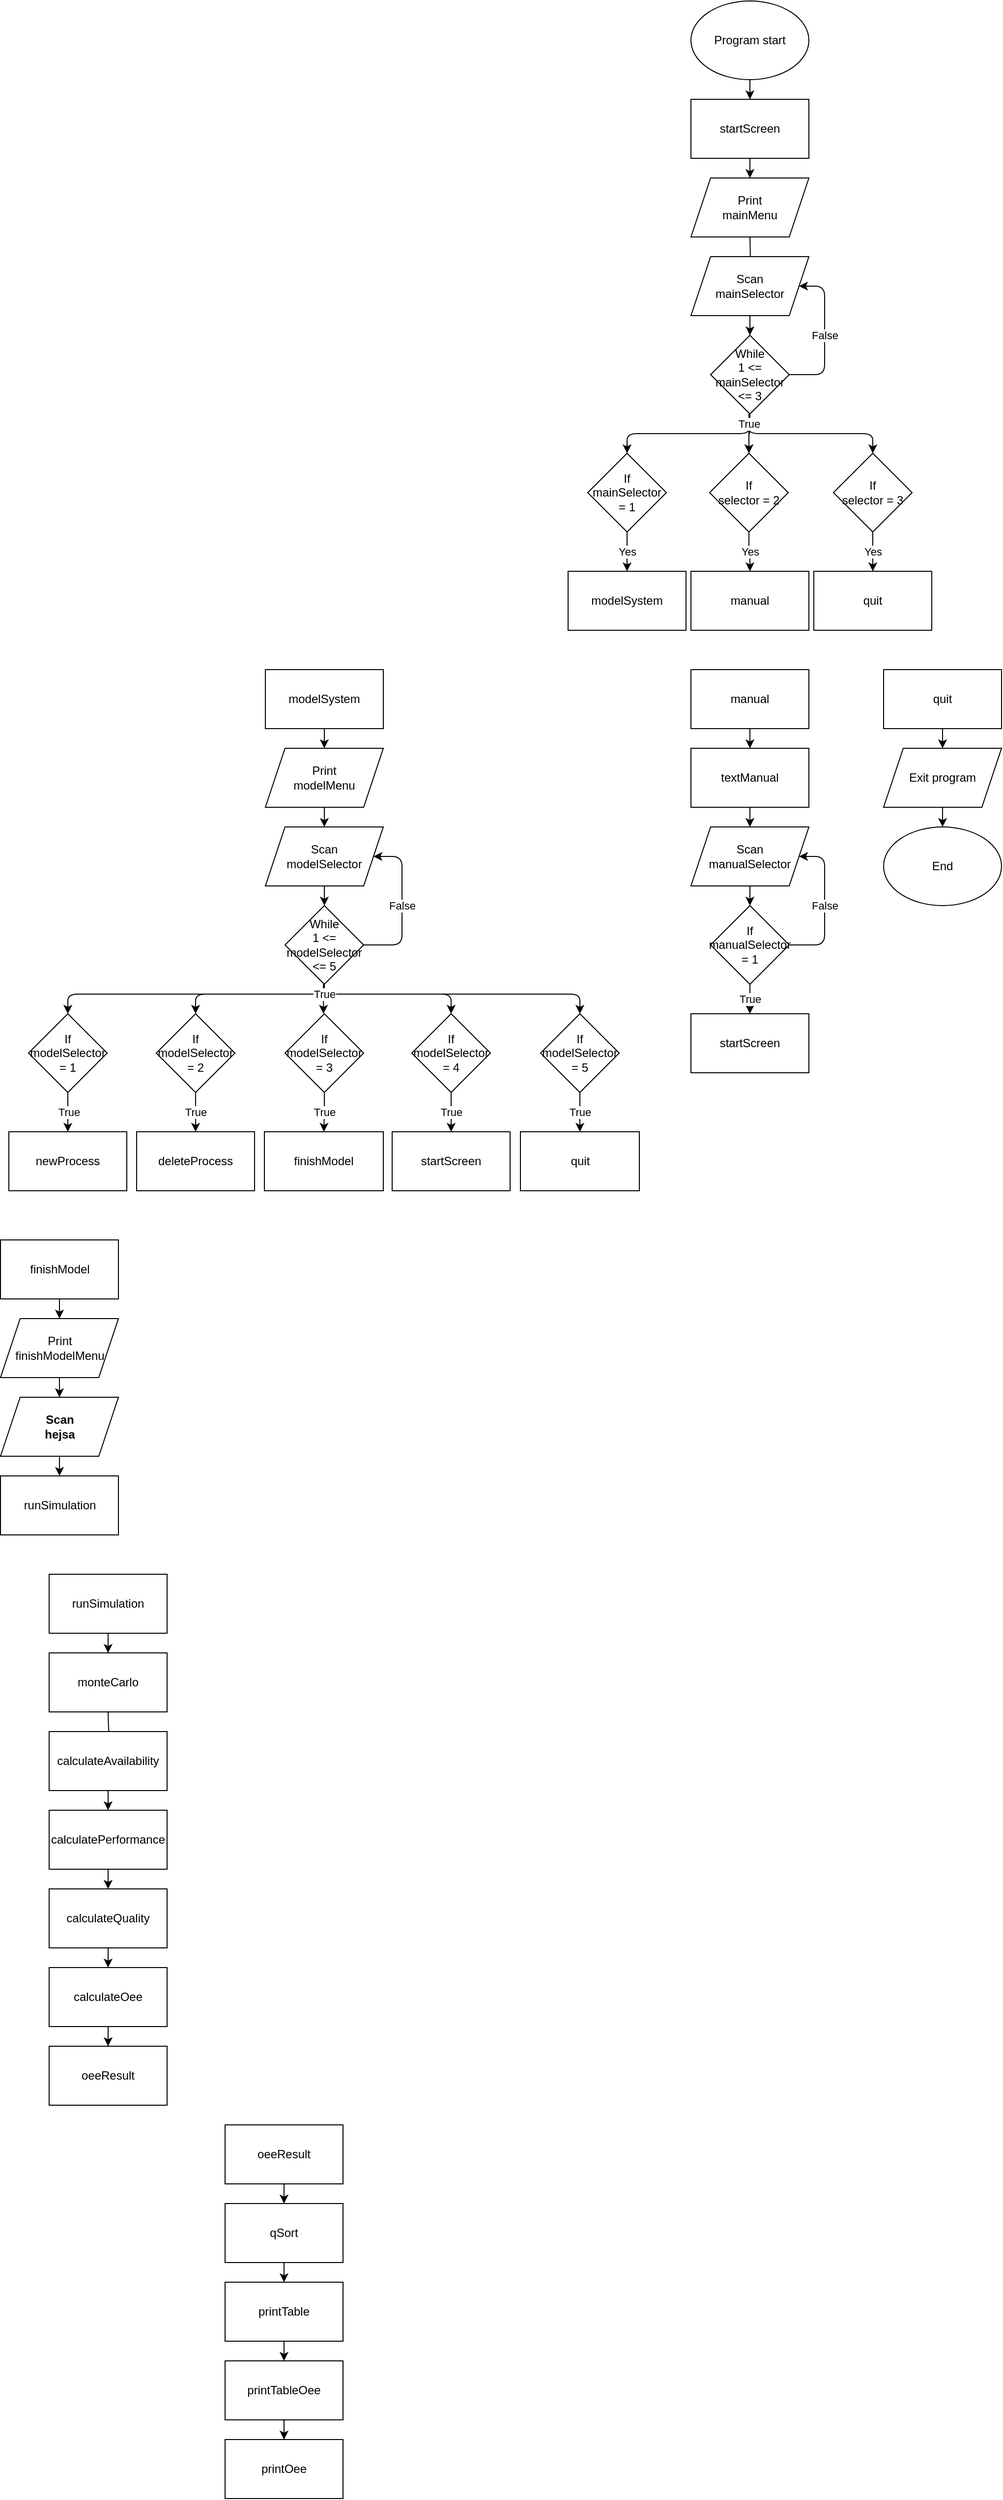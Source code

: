 <mxfile version="13.10.1" type="device"><diagram id="C5RBs43oDa-KdzZeNtuy" name="Page-1"><mxGraphModel dx="2012" dy="635" grid="1" gridSize="10" guides="1" tooltips="1" connect="1" arrows="1" fold="1" page="1" pageScale="1" pageWidth="827" pageHeight="1169" background="none" math="0" shadow="0"><root><mxCell id="WIyWlLk6GJQsqaUBKTNV-0"/><mxCell id="WIyWlLk6GJQsqaUBKTNV-1" parent="WIyWlLk6GJQsqaUBKTNV-0"/><mxCell id="Y6845m8F65V2ZjoOAZTr-5" value="" style="edgeStyle=orthogonalEdgeStyle;orthogonalLoop=1;jettySize=auto;html=1;" parent="WIyWlLk6GJQsqaUBKTNV-1" source="Y6845m8F65V2ZjoOAZTr-3" target="Y6845m8F65V2ZjoOAZTr-4" edge="1"><mxGeometry relative="1" as="geometry"/></mxCell><mxCell id="Y6845m8F65V2ZjoOAZTr-3" value="Program start" style="ellipse;whiteSpace=wrap;html=1;" parent="WIyWlLk6GJQsqaUBKTNV-1" vertex="1"><mxGeometry x="144" y="40" width="120" height="80" as="geometry"/></mxCell><mxCell id="Y6845m8F65V2ZjoOAZTr-13" style="edgeStyle=orthogonalEdgeStyle;orthogonalLoop=1;jettySize=auto;html=1;exitX=0.5;exitY=1;exitDx=0;exitDy=0;entryX=0.5;entryY=0;entryDx=0;entryDy=0;" parent="WIyWlLk6GJQsqaUBKTNV-1" source="tN94uRKfrZ_Wd-5JAV-R-39" target="Y6845m8F65V2ZjoOAZTr-11" edge="1"><mxGeometry relative="1" as="geometry"><Array as="points"><mxPoint x="203" y="460"/><mxPoint x="203" y="480"/><mxPoint x="79" y="480"/></Array><mxPoint x="173" y="460" as="sourcePoint"/></mxGeometry></mxCell><mxCell id="Y6845m8F65V2ZjoOAZTr-16" style="edgeStyle=orthogonalEdgeStyle;orthogonalLoop=1;jettySize=auto;html=1;exitX=0.5;exitY=1;exitDx=0;exitDy=0;entryX=0.5;entryY=0;entryDx=0;entryDy=0;" parent="WIyWlLk6GJQsqaUBKTNV-1" source="tN94uRKfrZ_Wd-5JAV-R-39" target="Y6845m8F65V2ZjoOAZTr-14" edge="1"><mxGeometry relative="1" as="geometry"><Array as="points"><mxPoint x="203" y="460"/><mxPoint x="203" y="480"/><mxPoint x="329" y="480"/></Array><mxPoint x="233" y="460" as="sourcePoint"/></mxGeometry></mxCell><mxCell id="tN94uRKfrZ_Wd-5JAV-R-24" value="" style="edgeStyle=orthogonalEdgeStyle;orthogonalLoop=1;jettySize=auto;html=1;" edge="1" parent="WIyWlLk6GJQsqaUBKTNV-1" target="tN94uRKfrZ_Wd-5JAV-R-23"><mxGeometry relative="1" as="geometry"><mxPoint x="204" y="280" as="sourcePoint"/></mxGeometry></mxCell><mxCell id="tN94uRKfrZ_Wd-5JAV-R-28" value="" style="edgeStyle=orthogonalEdgeStyle;orthogonalLoop=1;jettySize=auto;html=1;" edge="1" parent="WIyWlLk6GJQsqaUBKTNV-1" source="Y6845m8F65V2ZjoOAZTr-4" target="tN94uRKfrZ_Wd-5JAV-R-27"><mxGeometry relative="1" as="geometry"/></mxCell><mxCell id="Y6845m8F65V2ZjoOAZTr-4" value="startScreen" style="whiteSpace=wrap;html=1;" parent="WIyWlLk6GJQsqaUBKTNV-1" vertex="1"><mxGeometry x="144" y="140" width="120" height="60" as="geometry"/></mxCell><mxCell id="Y6845m8F65V2ZjoOAZTr-27" value="Yes" style="edgeStyle=orthogonalEdgeStyle;orthogonalLoop=1;jettySize=auto;html=1;" parent="WIyWlLk6GJQsqaUBKTNV-1" source="Y6845m8F65V2ZjoOAZTr-9" target="Y6845m8F65V2ZjoOAZTr-26" edge="1"><mxGeometry relative="1" as="geometry"/></mxCell><mxCell id="Y6845m8F65V2ZjoOAZTr-9" value="If&lt;br&gt;selector&amp;nbsp;= 2" style="rhombus;whiteSpace=wrap;html=1;" parent="WIyWlLk6GJQsqaUBKTNV-1" vertex="1"><mxGeometry x="163" y="500" width="80" height="80" as="geometry"/></mxCell><mxCell id="Y6845m8F65V2ZjoOAZTr-23" value="Yes" style="edgeStyle=orthogonalEdgeStyle;orthogonalLoop=1;jettySize=auto;html=1;" parent="WIyWlLk6GJQsqaUBKTNV-1" source="Y6845m8F65V2ZjoOAZTr-11" target="Y6845m8F65V2ZjoOAZTr-22" edge="1"><mxGeometry relative="1" as="geometry"/></mxCell><mxCell id="Y6845m8F65V2ZjoOAZTr-11" value="&lt;span&gt;If&lt;br&gt;mainSelector = 1&lt;/span&gt;" style="rhombus;whiteSpace=wrap;html=1;" parent="WIyWlLk6GJQsqaUBKTNV-1" vertex="1"><mxGeometry x="39" y="500" width="80" height="80" as="geometry"/></mxCell><mxCell id="Y6845m8F65V2ZjoOAZTr-25" value="Yes" style="edgeStyle=orthogonalEdgeStyle;orthogonalLoop=1;jettySize=auto;html=1;" parent="WIyWlLk6GJQsqaUBKTNV-1" source="Y6845m8F65V2ZjoOAZTr-14" target="Y6845m8F65V2ZjoOAZTr-24" edge="1"><mxGeometry relative="1" as="geometry"/></mxCell><mxCell id="Y6845m8F65V2ZjoOAZTr-14" value="If&lt;br&gt;selector&amp;nbsp;= 3" style="rhombus;whiteSpace=wrap;html=1;" parent="WIyWlLk6GJQsqaUBKTNV-1" vertex="1"><mxGeometry x="289" y="500" width="80" height="80" as="geometry"/></mxCell><mxCell id="Y6845m8F65V2ZjoOAZTr-22" value="modelSystem" style="whiteSpace=wrap;html=1;" parent="WIyWlLk6GJQsqaUBKTNV-1" vertex="1"><mxGeometry x="19" y="620" width="120" height="60" as="geometry"/></mxCell><mxCell id="Y6845m8F65V2ZjoOAZTr-24" value="quit" style="whiteSpace=wrap;html=1;" parent="WIyWlLk6GJQsqaUBKTNV-1" vertex="1"><mxGeometry x="269" y="620" width="120" height="60" as="geometry"/></mxCell><mxCell id="Y6845m8F65V2ZjoOAZTr-26" value="manual" style="whiteSpace=wrap;html=1;" parent="WIyWlLk6GJQsqaUBKTNV-1" vertex="1"><mxGeometry x="144" y="620" width="120" height="60" as="geometry"/></mxCell><mxCell id="Y6845m8F65V2ZjoOAZTr-36" value="" style="edgeStyle=orthogonalEdgeStyle;orthogonalLoop=1;jettySize=auto;html=1;" parent="WIyWlLk6GJQsqaUBKTNV-1" source="Y6845m8F65V2ZjoOAZTr-30" edge="1"><mxGeometry relative="1" as="geometry"><mxPoint x="-229" y="800" as="targetPoint"/></mxGeometry></mxCell><mxCell id="Y6845m8F65V2ZjoOAZTr-30" value="modelSystem" style="whiteSpace=wrap;html=1;" parent="WIyWlLk6GJQsqaUBKTNV-1" vertex="1"><mxGeometry x="-289" y="720" width="120" height="60" as="geometry"/></mxCell><mxCell id="tN94uRKfrZ_Wd-5JAV-R-14" value="" style="edgeStyle=orthogonalEdgeStyle;orthogonalLoop=1;jettySize=auto;html=1;" edge="1" parent="WIyWlLk6GJQsqaUBKTNV-1" source="Y6845m8F65V2ZjoOAZTr-31" target="tN94uRKfrZ_Wd-5JAV-R-13"><mxGeometry relative="1" as="geometry"/></mxCell><mxCell id="Y6845m8F65V2ZjoOAZTr-31" value="manual" style="whiteSpace=wrap;html=1;" parent="WIyWlLk6GJQsqaUBKTNV-1" vertex="1"><mxGeometry x="144" y="720" width="120" height="60" as="geometry"/></mxCell><mxCell id="tN94uRKfrZ_Wd-5JAV-R-22" value="" style="edgeStyle=orthogonalEdgeStyle;orthogonalLoop=1;jettySize=auto;html=1;" edge="1" parent="WIyWlLk6GJQsqaUBKTNV-1" source="Y6845m8F65V2ZjoOAZTr-32"><mxGeometry relative="1" as="geometry"><mxPoint x="399.941" y="800" as="targetPoint"/></mxGeometry></mxCell><mxCell id="Y6845m8F65V2ZjoOAZTr-32" value="quit" style="whiteSpace=wrap;html=1;" parent="WIyWlLk6GJQsqaUBKTNV-1" vertex="1"><mxGeometry x="340" y="720" width="120" height="60" as="geometry"/></mxCell><mxCell id="Y6845m8F65V2ZjoOAZTr-51" value="True" style="edgeStyle=orthogonalEdgeStyle;orthogonalLoop=1;jettySize=auto;html=1;" parent="WIyWlLk6GJQsqaUBKTNV-1" source="Y6845m8F65V2ZjoOAZTr-37" edge="1"><mxGeometry relative="1" as="geometry"><mxPoint x="-490" y="1190" as="targetPoint"/></mxGeometry></mxCell><mxCell id="Y6845m8F65V2ZjoOAZTr-37" value="If&lt;br&gt;modelSelector = 1" style="rhombus;whiteSpace=wrap;html=1;" parent="WIyWlLk6GJQsqaUBKTNV-1" vertex="1"><mxGeometry x="-530" y="1070" width="80" height="80" as="geometry"/></mxCell><mxCell id="Y6845m8F65V2ZjoOAZTr-55" value="True" style="edgeStyle=orthogonalEdgeStyle;orthogonalLoop=1;jettySize=auto;html=1;" parent="WIyWlLk6GJQsqaUBKTNV-1" source="Y6845m8F65V2ZjoOAZTr-40" target="Y6845m8F65V2ZjoOAZTr-54" edge="1"><mxGeometry relative="1" as="geometry"/></mxCell><mxCell id="Y6845m8F65V2ZjoOAZTr-40" value="If&lt;br&gt;modelSelector = 2" style="rhombus;whiteSpace=wrap;html=1;" parent="WIyWlLk6GJQsqaUBKTNV-1" vertex="1"><mxGeometry x="-400" y="1070" width="80" height="80" as="geometry"/></mxCell><mxCell id="Y6845m8F65V2ZjoOAZTr-57" value="True" style="edgeStyle=orthogonalEdgeStyle;orthogonalLoop=1;jettySize=auto;html=1;" parent="WIyWlLk6GJQsqaUBKTNV-1" source="Y6845m8F65V2ZjoOAZTr-41" target="Y6845m8F65V2ZjoOAZTr-56" edge="1"><mxGeometry relative="1" as="geometry"/></mxCell><mxCell id="Y6845m8F65V2ZjoOAZTr-41" value="If&lt;br&gt;modelSelector = 3" style="rhombus;whiteSpace=wrap;html=1;" parent="WIyWlLk6GJQsqaUBKTNV-1" vertex="1"><mxGeometry x="-269" y="1070" width="80" height="80" as="geometry"/></mxCell><mxCell id="Y6845m8F65V2ZjoOAZTr-59" value="True" style="edgeStyle=orthogonalEdgeStyle;orthogonalLoop=1;jettySize=auto;html=1;exitX=0.5;exitY=1;exitDx=0;exitDy=0;entryX=0.5;entryY=0;entryDx=0;entryDy=0;" parent="WIyWlLk6GJQsqaUBKTNV-1" source="Y6845m8F65V2ZjoOAZTr-42" target="Y6845m8F65V2ZjoOAZTr-58" edge="1"><mxGeometry relative="1" as="geometry"><mxPoint x="-40.0" y="1150" as="sourcePoint"/><mxPoint x="-40.0" y="1190" as="targetPoint"/><Array as="points"><mxPoint x="-100" y="1170"/><mxPoint x="-100" y="1170"/></Array><mxPoint as="offset"/></mxGeometry></mxCell><mxCell id="Y6845m8F65V2ZjoOAZTr-42" value="If&lt;br&gt;modelSelector = 4" style="rhombus;whiteSpace=wrap;html=1;" parent="WIyWlLk6GJQsqaUBKTNV-1" vertex="1"><mxGeometry x="-140" y="1070" width="80" height="80" as="geometry"/></mxCell><mxCell id="Y6845m8F65V2ZjoOAZTr-61" value="True" style="edgeStyle=orthogonalEdgeStyle;orthogonalLoop=1;jettySize=auto;html=1;" parent="WIyWlLk6GJQsqaUBKTNV-1" source="Y6845m8F65V2ZjoOAZTr-43" target="Y6845m8F65V2ZjoOAZTr-60" edge="1"><mxGeometry relative="1" as="geometry"/></mxCell><mxCell id="Y6845m8F65V2ZjoOAZTr-43" value="If&lt;br&gt;modelSelector = 5" style="rhombus;whiteSpace=wrap;html=1;" parent="WIyWlLk6GJQsqaUBKTNV-1" vertex="1"><mxGeometry x="-9" y="1070" width="80" height="80" as="geometry"/></mxCell><mxCell id="Y6845m8F65V2ZjoOAZTr-50" value="newProcess" style="whiteSpace=wrap;html=1;" parent="WIyWlLk6GJQsqaUBKTNV-1" vertex="1"><mxGeometry x="-550" y="1190" width="120" height="60" as="geometry"/></mxCell><mxCell id="Y6845m8F65V2ZjoOAZTr-54" value="deleteProcess" style="whiteSpace=wrap;html=1;" parent="WIyWlLk6GJQsqaUBKTNV-1" vertex="1"><mxGeometry x="-420" y="1190" width="120" height="60" as="geometry"/></mxCell><mxCell id="Y6845m8F65V2ZjoOAZTr-56" value="finishModel" style="whiteSpace=wrap;html=1;" parent="WIyWlLk6GJQsqaUBKTNV-1" vertex="1"><mxGeometry x="-290" y="1190" width="121" height="60" as="geometry"/></mxCell><mxCell id="Y6845m8F65V2ZjoOAZTr-58" value="startScreen" style="whiteSpace=wrap;html=1;" parent="WIyWlLk6GJQsqaUBKTNV-1" vertex="1"><mxGeometry x="-160" y="1190" width="120" height="60" as="geometry"/></mxCell><mxCell id="Y6845m8F65V2ZjoOAZTr-60" value="quit" style="whiteSpace=wrap;html=1;" parent="WIyWlLk6GJQsqaUBKTNV-1" vertex="1"><mxGeometry x="-29.5" y="1190" width="121" height="60" as="geometry"/></mxCell><mxCell id="tN94uRKfrZ_Wd-5JAV-R-1" style="edgeStyle=orthogonalEdgeStyle;orthogonalLoop=1;jettySize=auto;html=1;entryX=0.5;entryY=0;entryDx=0;entryDy=0;exitX=0.5;exitY=1;exitDx=0;exitDy=0;" edge="1" parent="WIyWlLk6GJQsqaUBKTNV-1" source="tN94uRKfrZ_Wd-5JAV-R-45" target="Y6845m8F65V2ZjoOAZTr-43"><mxGeometry relative="1" as="geometry"><mxPoint x="-203.5" y="1040" as="sourcePoint"/><Array as="points"><mxPoint x="-229" y="1050"/><mxPoint x="31" y="1050"/></Array></mxGeometry></mxCell><mxCell id="tN94uRKfrZ_Wd-5JAV-R-2" style="edgeStyle=orthogonalEdgeStyle;orthogonalLoop=1;jettySize=auto;html=1;exitX=0.5;exitY=1;exitDx=0;exitDy=0;" edge="1" parent="WIyWlLk6GJQsqaUBKTNV-1" source="tN94uRKfrZ_Wd-5JAV-R-45" target="Y6845m8F65V2ZjoOAZTr-42"><mxGeometry relative="1" as="geometry"><mxPoint x="-200" y="1040" as="sourcePoint"/><Array as="points"><mxPoint x="-229" y="1050"/><mxPoint x="-100" y="1050"/></Array></mxGeometry></mxCell><mxCell id="tN94uRKfrZ_Wd-5JAV-R-5" style="edgeStyle=orthogonalEdgeStyle;orthogonalLoop=1;jettySize=auto;html=1;entryX=0.5;entryY=0;entryDx=0;entryDy=0;exitX=0.5;exitY=1;exitDx=0;exitDy=0;" edge="1" parent="WIyWlLk6GJQsqaUBKTNV-1"><mxGeometry relative="1" as="geometry"><mxPoint x="-229.92" y="1040" as="sourcePoint"/><mxPoint x="-229.92" y="1070" as="targetPoint"/><Array as="points"><mxPoint x="-229.92" y="1070"/><mxPoint x="-229.92" y="1070"/></Array></mxGeometry></mxCell><mxCell id="tN94uRKfrZ_Wd-5JAV-R-6" style="edgeStyle=orthogonalEdgeStyle;orthogonalLoop=1;jettySize=auto;html=1;entryX=0.5;entryY=0;entryDx=0;entryDy=0;exitX=0.5;exitY=1;exitDx=0;exitDy=0;" edge="1" parent="WIyWlLk6GJQsqaUBKTNV-1" source="tN94uRKfrZ_Wd-5JAV-R-45" target="Y6845m8F65V2ZjoOAZTr-40"><mxGeometry relative="1" as="geometry"><mxPoint x="-295.5" y="1040" as="sourcePoint"/><Array as="points"><mxPoint x="-229" y="1050"/><mxPoint x="-360" y="1050"/></Array></mxGeometry></mxCell><mxCell id="tN94uRKfrZ_Wd-5JAV-R-8" value="True" style="edgeStyle=orthogonalEdgeStyle;orthogonalLoop=1;jettySize=auto;html=1;entryX=0.5;entryY=0;entryDx=0;entryDy=0;exitX=0.5;exitY=1;exitDx=0;exitDy=0;" edge="1" parent="WIyWlLk6GJQsqaUBKTNV-1" source="tN94uRKfrZ_Wd-5JAV-R-45" target="Y6845m8F65V2ZjoOAZTr-37"><mxGeometry x="-0.932" relative="1" as="geometry"><mxPoint x="-243.5" y="1040" as="sourcePoint"/><Array as="points"><mxPoint x="-229" y="1050"/><mxPoint x="-490" y="1050"/></Array><mxPoint as="offset"/></mxGeometry></mxCell><mxCell id="tN94uRKfrZ_Wd-5JAV-R-44" value="" style="edgeStyle=orthogonalEdgeStyle;orthogonalLoop=1;jettySize=auto;html=1;" edge="1" parent="WIyWlLk6GJQsqaUBKTNV-1" source="tN94uRKfrZ_Wd-5JAV-R-0" target="tN94uRKfrZ_Wd-5JAV-R-43"><mxGeometry relative="1" as="geometry"/></mxCell><mxCell id="tN94uRKfrZ_Wd-5JAV-R-0" value="&lt;span&gt;Print&lt;br&gt;modelMenu&lt;br&gt;&lt;/span&gt;" style="shape=parallelogram;perimeter=parallelogramPerimeter;whiteSpace=wrap;html=1;fixedSize=1;" vertex="1" parent="WIyWlLk6GJQsqaUBKTNV-1"><mxGeometry x="-289" y="800" width="120" height="60" as="geometry"/></mxCell><mxCell id="tN94uRKfrZ_Wd-5JAV-R-16" value="" style="edgeStyle=orthogonalEdgeStyle;orthogonalLoop=1;jettySize=auto;html=1;" edge="1" parent="WIyWlLk6GJQsqaUBKTNV-1" source="tN94uRKfrZ_Wd-5JAV-R-13" target="tN94uRKfrZ_Wd-5JAV-R-15"><mxGeometry relative="1" as="geometry"/></mxCell><mxCell id="tN94uRKfrZ_Wd-5JAV-R-13" value="textManual" style="whiteSpace=wrap;html=1;" vertex="1" parent="WIyWlLk6GJQsqaUBKTNV-1"><mxGeometry x="144" y="800" width="120" height="60" as="geometry"/></mxCell><mxCell id="tN94uRKfrZ_Wd-5JAV-R-18" value="" style="edgeStyle=orthogonalEdgeStyle;orthogonalLoop=1;jettySize=auto;html=1;" edge="1" parent="WIyWlLk6GJQsqaUBKTNV-1" source="tN94uRKfrZ_Wd-5JAV-R-15" target="tN94uRKfrZ_Wd-5JAV-R-17"><mxGeometry relative="1" as="geometry"/></mxCell><mxCell id="tN94uRKfrZ_Wd-5JAV-R-15" value="Scan&lt;br&gt;manualSelector" style="shape=parallelogram;perimeter=parallelogramPerimeter;whiteSpace=wrap;html=1;fixedSize=1;" vertex="1" parent="WIyWlLk6GJQsqaUBKTNV-1"><mxGeometry x="144" y="880" width="120" height="60" as="geometry"/></mxCell><mxCell id="tN94uRKfrZ_Wd-5JAV-R-20" value="True" style="edgeStyle=orthogonalEdgeStyle;orthogonalLoop=1;jettySize=auto;html=1;" edge="1" parent="WIyWlLk6GJQsqaUBKTNV-1" source="tN94uRKfrZ_Wd-5JAV-R-17" target="tN94uRKfrZ_Wd-5JAV-R-19"><mxGeometry relative="1" as="geometry"/></mxCell><mxCell id="tN94uRKfrZ_Wd-5JAV-R-100" value="False" style="edgeStyle=orthogonalEdgeStyle;orthogonalLoop=1;jettySize=auto;html=1;entryX=1;entryY=0.5;entryDx=0;entryDy=0;" edge="1" parent="WIyWlLk6GJQsqaUBKTNV-1" source="tN94uRKfrZ_Wd-5JAV-R-17" target="tN94uRKfrZ_Wd-5JAV-R-15"><mxGeometry relative="1" as="geometry"><Array as="points"><mxPoint x="280" y="1000"/><mxPoint x="280" y="910"/></Array></mxGeometry></mxCell><mxCell id="tN94uRKfrZ_Wd-5JAV-R-17" value="If manualSelector = 1" style="rhombus;whiteSpace=wrap;html=1;" vertex="1" parent="WIyWlLk6GJQsqaUBKTNV-1"><mxGeometry x="164" y="960" width="80" height="80" as="geometry"/></mxCell><mxCell id="tN94uRKfrZ_Wd-5JAV-R-19" value="startScreen" style="whiteSpace=wrap;html=1;" vertex="1" parent="WIyWlLk6GJQsqaUBKTNV-1"><mxGeometry x="144" y="1070" width="120" height="60" as="geometry"/></mxCell><mxCell id="tN94uRKfrZ_Wd-5JAV-R-40" value="" style="edgeStyle=orthogonalEdgeStyle;orthogonalLoop=1;jettySize=auto;html=1;" edge="1" parent="WIyWlLk6GJQsqaUBKTNV-1" source="tN94uRKfrZ_Wd-5JAV-R-23" target="tN94uRKfrZ_Wd-5JAV-R-39"><mxGeometry relative="1" as="geometry"/></mxCell><mxCell id="tN94uRKfrZ_Wd-5JAV-R-23" value="Scan&lt;br&gt;mainSelector" style="shape=parallelogram;perimeter=parallelogramPerimeter;whiteSpace=wrap;html=1;fixedSize=1;" vertex="1" parent="WIyWlLk6GJQsqaUBKTNV-1"><mxGeometry x="144" y="300" width="120" height="60" as="geometry"/></mxCell><mxCell id="tN94uRKfrZ_Wd-5JAV-R-27" value="Print&lt;br&gt;mainMenu" style="shape=parallelogram;perimeter=parallelogramPerimeter;whiteSpace=wrap;html=1;fixedSize=1;" vertex="1" parent="WIyWlLk6GJQsqaUBKTNV-1"><mxGeometry x="144" y="220" width="120" height="60" as="geometry"/></mxCell><mxCell id="tN94uRKfrZ_Wd-5JAV-R-41" value="" style="edgeStyle=orthogonalEdgeStyle;orthogonalLoop=1;jettySize=auto;html=1;" edge="1" parent="WIyWlLk6GJQsqaUBKTNV-1" source="tN94uRKfrZ_Wd-5JAV-R-39" target="Y6845m8F65V2ZjoOAZTr-9"><mxGeometry relative="1" as="geometry"/></mxCell><mxCell id="tN94uRKfrZ_Wd-5JAV-R-42" value="False" style="edgeStyle=orthogonalEdgeStyle;orthogonalLoop=1;jettySize=auto;html=1;entryX=1;entryY=0.5;entryDx=0;entryDy=0;" edge="1" parent="WIyWlLk6GJQsqaUBKTNV-1" source="tN94uRKfrZ_Wd-5JAV-R-39" target="tN94uRKfrZ_Wd-5JAV-R-23"><mxGeometry relative="1" as="geometry"><Array as="points"><mxPoint x="280" y="420"/><mxPoint x="280" y="330"/></Array></mxGeometry></mxCell><mxCell id="tN94uRKfrZ_Wd-5JAV-R-39" value="While&lt;br&gt;1 &amp;lt;= mainSelector &amp;lt;= 3" style="rhombus;whiteSpace=wrap;html=1;" vertex="1" parent="WIyWlLk6GJQsqaUBKTNV-1"><mxGeometry x="164" y="380" width="80" height="80" as="geometry"/></mxCell><mxCell id="Y6845m8F65V2ZjoOAZTr-10" value="True" style="edgeStyle=orthogonalEdgeStyle;orthogonalLoop=1;jettySize=auto;html=1;entryX=0.5;entryY=0;entryDx=0;entryDy=0;" parent="WIyWlLk6GJQsqaUBKTNV-1" target="Y6845m8F65V2ZjoOAZTr-9" edge="1"><mxGeometry x="-0.5" relative="1" as="geometry"><Array as="points"><mxPoint x="203" y="490"/><mxPoint x="203" y="490"/></Array><mxPoint x="203" y="460" as="sourcePoint"/><mxPoint as="offset"/></mxGeometry></mxCell><mxCell id="tN94uRKfrZ_Wd-5JAV-R-46" value="" style="edgeStyle=orthogonalEdgeStyle;orthogonalLoop=1;jettySize=auto;html=1;" edge="1" parent="WIyWlLk6GJQsqaUBKTNV-1" source="tN94uRKfrZ_Wd-5JAV-R-43" target="tN94uRKfrZ_Wd-5JAV-R-45"><mxGeometry relative="1" as="geometry"/></mxCell><mxCell id="tN94uRKfrZ_Wd-5JAV-R-43" value="&lt;span&gt;Scan&lt;br&gt;modelSelector&lt;br&gt;&lt;/span&gt;" style="shape=parallelogram;perimeter=parallelogramPerimeter;whiteSpace=wrap;html=1;fixedSize=1;" vertex="1" parent="WIyWlLk6GJQsqaUBKTNV-1"><mxGeometry x="-289" y="880" width="120" height="60" as="geometry"/></mxCell><mxCell id="tN94uRKfrZ_Wd-5JAV-R-47" value="False" style="edgeStyle=orthogonalEdgeStyle;orthogonalLoop=1;jettySize=auto;html=1;entryX=1;entryY=0.5;entryDx=0;entryDy=0;" edge="1" parent="WIyWlLk6GJQsqaUBKTNV-1" source="tN94uRKfrZ_Wd-5JAV-R-45" target="tN94uRKfrZ_Wd-5JAV-R-43"><mxGeometry relative="1" as="geometry"><Array as="points"><mxPoint x="-150" y="1000"/><mxPoint x="-150" y="910"/></Array></mxGeometry></mxCell><mxCell id="tN94uRKfrZ_Wd-5JAV-R-45" value="While&lt;br&gt;1 &amp;lt;= modelSelector &amp;lt;= 5" style="rhombus;whiteSpace=wrap;html=1;" vertex="1" parent="WIyWlLk6GJQsqaUBKTNV-1"><mxGeometry x="-269" y="960" width="80" height="80" as="geometry"/></mxCell><mxCell id="tN94uRKfrZ_Wd-5JAV-R-54" value="" style="edgeStyle=orthogonalEdgeStyle;orthogonalLoop=1;jettySize=auto;html=1;" edge="1" parent="WIyWlLk6GJQsqaUBKTNV-1" source="tN94uRKfrZ_Wd-5JAV-R-48" target="tN94uRKfrZ_Wd-5JAV-R-53"><mxGeometry relative="1" as="geometry"/></mxCell><mxCell id="tN94uRKfrZ_Wd-5JAV-R-48" value="Exit program" style="shape=parallelogram;perimeter=parallelogramPerimeter;whiteSpace=wrap;html=1;fixedSize=1;" vertex="1" parent="WIyWlLk6GJQsqaUBKTNV-1"><mxGeometry x="340" y="800" width="120" height="60" as="geometry"/></mxCell><mxCell id="tN94uRKfrZ_Wd-5JAV-R-53" value="End" style="ellipse;whiteSpace=wrap;html=1;" vertex="1" parent="WIyWlLk6GJQsqaUBKTNV-1"><mxGeometry x="340" y="880" width="120" height="80" as="geometry"/></mxCell><mxCell id="tN94uRKfrZ_Wd-5JAV-R-57" value="" style="edgeStyle=orthogonalEdgeStyle;orthogonalLoop=1;jettySize=auto;html=1;" edge="1" parent="WIyWlLk6GJQsqaUBKTNV-1" source="tN94uRKfrZ_Wd-5JAV-R-55" target="tN94uRKfrZ_Wd-5JAV-R-56"><mxGeometry relative="1" as="geometry"/></mxCell><mxCell id="tN94uRKfrZ_Wd-5JAV-R-55" value="finishModel" style="whiteSpace=wrap;html=1;" vertex="1" parent="WIyWlLk6GJQsqaUBKTNV-1"><mxGeometry x="-558.5" y="1300" width="120" height="60" as="geometry"/></mxCell><mxCell id="tN94uRKfrZ_Wd-5JAV-R-61" value="" style="edgeStyle=orthogonalEdgeStyle;orthogonalLoop=1;jettySize=auto;html=1;" edge="1" parent="WIyWlLk6GJQsqaUBKTNV-1" source="tN94uRKfrZ_Wd-5JAV-R-56" target="tN94uRKfrZ_Wd-5JAV-R-60"><mxGeometry relative="1" as="geometry"/></mxCell><mxCell id="tN94uRKfrZ_Wd-5JAV-R-56" value="Print&lt;br&gt;finishModelMenu" style="shape=parallelogram;perimeter=parallelogramPerimeter;whiteSpace=wrap;html=1;fixedSize=1;" vertex="1" parent="WIyWlLk6GJQsqaUBKTNV-1"><mxGeometry x="-558.5" y="1380" width="120" height="60" as="geometry"/></mxCell><mxCell id="tN94uRKfrZ_Wd-5JAV-R-63" value="" style="edgeStyle=orthogonalEdgeStyle;orthogonalLoop=1;jettySize=auto;html=1;" edge="1" parent="WIyWlLk6GJQsqaUBKTNV-1" source="tN94uRKfrZ_Wd-5JAV-R-60" target="tN94uRKfrZ_Wd-5JAV-R-62"><mxGeometry relative="1" as="geometry"/></mxCell><mxCell id="tN94uRKfrZ_Wd-5JAV-R-60" value="&lt;b&gt;Scan&lt;br&gt;hejsa&lt;br&gt;&lt;/b&gt;" style="shape=parallelogram;perimeter=parallelogramPerimeter;whiteSpace=wrap;html=1;fixedSize=1;" vertex="1" parent="WIyWlLk6GJQsqaUBKTNV-1"><mxGeometry x="-558.5" y="1460" width="120" height="60" as="geometry"/></mxCell><mxCell id="tN94uRKfrZ_Wd-5JAV-R-62" value="runSimulation" style="whiteSpace=wrap;html=1;" vertex="1" parent="WIyWlLk6GJQsqaUBKTNV-1"><mxGeometry x="-558.5" y="1540" width="120" height="60" as="geometry"/></mxCell><mxCell id="tN94uRKfrZ_Wd-5JAV-R-72" value="" style="edgeStyle=orthogonalEdgeStyle;orthogonalLoop=1;jettySize=auto;html=1;" edge="1" parent="WIyWlLk6GJQsqaUBKTNV-1" source="tN94uRKfrZ_Wd-5JAV-R-64" target="tN94uRKfrZ_Wd-5JAV-R-71"><mxGeometry relative="1" as="geometry"/></mxCell><mxCell id="tN94uRKfrZ_Wd-5JAV-R-64" value="runSimulation" style="whiteSpace=wrap;html=1;" vertex="1" parent="WIyWlLk6GJQsqaUBKTNV-1"><mxGeometry x="-509" y="1640" width="120" height="60" as="geometry"/></mxCell><mxCell id="tN94uRKfrZ_Wd-5JAV-R-67" value="oeeResult" style="whiteSpace=wrap;html=1;" vertex="1" parent="WIyWlLk6GJQsqaUBKTNV-1"><mxGeometry x="-509" y="2120" width="120" height="60" as="geometry"/></mxCell><mxCell id="tN94uRKfrZ_Wd-5JAV-R-74" value="" style="edgeStyle=orthogonalEdgeStyle;orthogonalLoop=1;jettySize=auto;html=1;" edge="1" parent="WIyWlLk6GJQsqaUBKTNV-1" target="tN94uRKfrZ_Wd-5JAV-R-73"><mxGeometry relative="1" as="geometry"><mxPoint x="-449" y="1780" as="sourcePoint"/></mxGeometry></mxCell><mxCell id="tN94uRKfrZ_Wd-5JAV-R-71" value="monteCarlo" style="whiteSpace=wrap;html=1;" vertex="1" parent="WIyWlLk6GJQsqaUBKTNV-1"><mxGeometry x="-509" y="1720" width="120" height="60" as="geometry"/></mxCell><mxCell id="tN94uRKfrZ_Wd-5JAV-R-80" value="" style="edgeStyle=orthogonalEdgeStyle;orthogonalLoop=1;jettySize=auto;html=1;entryX=0.5;entryY=0;entryDx=0;entryDy=0;" edge="1" parent="WIyWlLk6GJQsqaUBKTNV-1" target="tN94uRKfrZ_Wd-5JAV-R-79"><mxGeometry relative="1" as="geometry"><mxPoint x="-449" y="2020" as="sourcePoint"/></mxGeometry></mxCell><mxCell id="tN94uRKfrZ_Wd-5JAV-R-101" value="" style="edgeStyle=orthogonalEdgeStyle;orthogonalLoop=1;jettySize=auto;html=1;entryX=0.5;entryY=0;entryDx=0;entryDy=0;" edge="1" parent="WIyWlLk6GJQsqaUBKTNV-1" source="tN94uRKfrZ_Wd-5JAV-R-73" target="tN94uRKfrZ_Wd-5JAV-R-75"><mxGeometry relative="1" as="geometry"/></mxCell><mxCell id="tN94uRKfrZ_Wd-5JAV-R-73" value="calculateAvailability" style="whiteSpace=wrap;html=1;" vertex="1" parent="WIyWlLk6GJQsqaUBKTNV-1"><mxGeometry x="-509" y="1800" width="120" height="60" as="geometry"/></mxCell><mxCell id="tN94uRKfrZ_Wd-5JAV-R-102" value="" style="edgeStyle=orthogonalEdgeStyle;orthogonalLoop=1;jettySize=auto;html=1;entryX=0.5;entryY=0;entryDx=0;entryDy=0;" edge="1" parent="WIyWlLk6GJQsqaUBKTNV-1" source="tN94uRKfrZ_Wd-5JAV-R-75" target="tN94uRKfrZ_Wd-5JAV-R-76"><mxGeometry relative="1" as="geometry"/></mxCell><mxCell id="tN94uRKfrZ_Wd-5JAV-R-75" value="calculatePerformance" style="whiteSpace=wrap;html=1;" vertex="1" parent="WIyWlLk6GJQsqaUBKTNV-1"><mxGeometry x="-509" y="1880" width="120" height="60" as="geometry"/></mxCell><mxCell id="tN94uRKfrZ_Wd-5JAV-R-76" value="calculateQuality" style="whiteSpace=wrap;html=1;" vertex="1" parent="WIyWlLk6GJQsqaUBKTNV-1"><mxGeometry x="-509" y="1960" width="120" height="60" as="geometry"/></mxCell><mxCell id="tN94uRKfrZ_Wd-5JAV-R-108" value="" style="edgeStyle=orthogonalEdgeStyle;rounded=0;orthogonalLoop=1;jettySize=auto;html=1;" edge="1" parent="WIyWlLk6GJQsqaUBKTNV-1" source="tN94uRKfrZ_Wd-5JAV-R-79" target="tN94uRKfrZ_Wd-5JAV-R-67"><mxGeometry relative="1" as="geometry"/></mxCell><mxCell id="tN94uRKfrZ_Wd-5JAV-R-79" value="calculateOee" style="whiteSpace=wrap;html=1;" vertex="1" parent="WIyWlLk6GJQsqaUBKTNV-1"><mxGeometry x="-509" y="2040" width="120" height="60" as="geometry"/></mxCell><mxCell id="tN94uRKfrZ_Wd-5JAV-R-92" value="" style="edgeStyle=orthogonalEdgeStyle;orthogonalLoop=1;jettySize=auto;html=1;entryX=0.5;entryY=0;entryDx=0;entryDy=0;" edge="1" parent="WIyWlLk6GJQsqaUBKTNV-1" target="tN94uRKfrZ_Wd-5JAV-R-91"><mxGeometry relative="1" as="geometry"><mxPoint x="-270" y="2260" as="sourcePoint"/><Array as="points"><mxPoint x="-270" y="2280"/><mxPoint x="-270" y="2280"/></Array></mxGeometry></mxCell><mxCell id="tN94uRKfrZ_Wd-5JAV-R-88" value="oeeResult" style="whiteSpace=wrap;html=1;" vertex="1" parent="WIyWlLk6GJQsqaUBKTNV-1"><mxGeometry x="-330" y="2200" width="120" height="60" as="geometry"/></mxCell><mxCell id="tN94uRKfrZ_Wd-5JAV-R-96" value="" style="edgeStyle=orthogonalEdgeStyle;orthogonalLoop=1;jettySize=auto;html=1;" edge="1" parent="WIyWlLk6GJQsqaUBKTNV-1" source="tN94uRKfrZ_Wd-5JAV-R-91" target="tN94uRKfrZ_Wd-5JAV-R-95"><mxGeometry relative="1" as="geometry"><Array as="points"><mxPoint x="-270" y="2350"/><mxPoint x="-270" y="2350"/></Array></mxGeometry></mxCell><mxCell id="tN94uRKfrZ_Wd-5JAV-R-91" value="qSort" style="whiteSpace=wrap;html=1;" vertex="1" parent="WIyWlLk6GJQsqaUBKTNV-1"><mxGeometry x="-330" y="2280" width="120" height="60" as="geometry"/></mxCell><mxCell id="tN94uRKfrZ_Wd-5JAV-R-103" style="edgeStyle=orthogonalEdgeStyle;orthogonalLoop=1;jettySize=auto;html=1;entryX=0.5;entryY=0;entryDx=0;entryDy=0;" edge="1" parent="WIyWlLk6GJQsqaUBKTNV-1" source="tN94uRKfrZ_Wd-5JAV-R-95" target="tN94uRKfrZ_Wd-5JAV-R-98"><mxGeometry relative="1" as="geometry"/></mxCell><mxCell id="tN94uRKfrZ_Wd-5JAV-R-95" value="printTable" style="whiteSpace=wrap;html=1;" vertex="1" parent="WIyWlLk6GJQsqaUBKTNV-1"><mxGeometry x="-330" y="2360" width="120" height="60" as="geometry"/></mxCell><mxCell id="tN94uRKfrZ_Wd-5JAV-R-112" value="" style="edgeStyle=orthogonalEdgeStyle;rounded=0;orthogonalLoop=1;jettySize=auto;html=1;" edge="1" parent="WIyWlLk6GJQsqaUBKTNV-1" source="tN94uRKfrZ_Wd-5JAV-R-98" target="tN94uRKfrZ_Wd-5JAV-R-111"><mxGeometry relative="1" as="geometry"/></mxCell><mxCell id="tN94uRKfrZ_Wd-5JAV-R-98" value="printTableOee" style="whiteSpace=wrap;html=1;" vertex="1" parent="WIyWlLk6GJQsqaUBKTNV-1"><mxGeometry x="-330" y="2440" width="120" height="60" as="geometry"/></mxCell><mxCell id="tN94uRKfrZ_Wd-5JAV-R-111" value="printOee" style="whiteSpace=wrap;html=1;" vertex="1" parent="WIyWlLk6GJQsqaUBKTNV-1"><mxGeometry x="-330" y="2520" width="120" height="60" as="geometry"/></mxCell></root></mxGraphModel></diagram></mxfile>